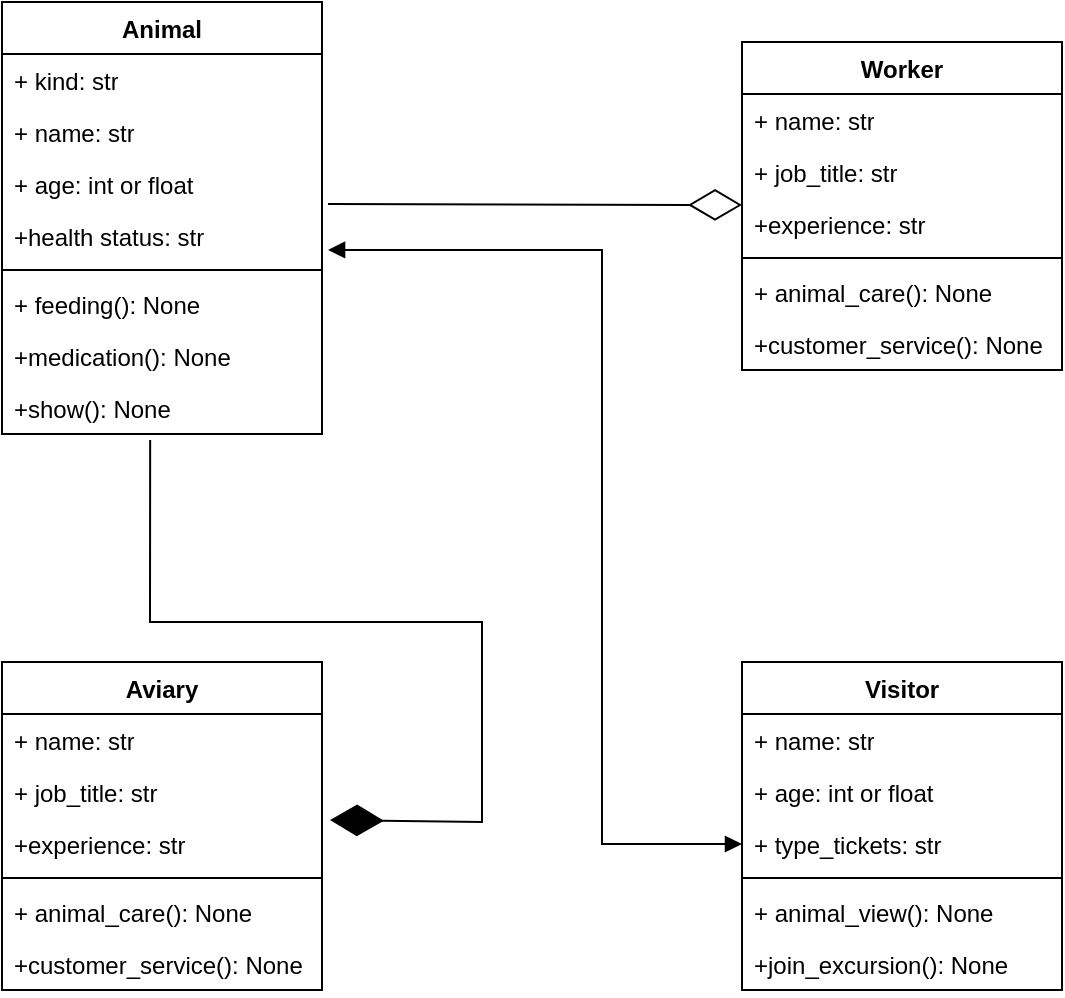 <mxfile version="21.6.9" type="device">
  <diagram name="Страница — 1" id="c42e4jN2FvZJJ2qqmlPi">
    <mxGraphModel dx="2074" dy="1118" grid="1" gridSize="10" guides="1" tooltips="1" connect="1" arrows="1" fold="1" page="1" pageScale="1" pageWidth="827" pageHeight="1169" math="0" shadow="0">
      <root>
        <mxCell id="0" />
        <mxCell id="1" parent="0" />
        <mxCell id="-pGVIbtemVwRRD9HGbn2-1" value="Animal" style="swimlane;fontStyle=1;align=center;verticalAlign=top;childLayout=stackLayout;horizontal=1;startSize=26;horizontalStack=0;resizeParent=1;resizeParentMax=0;resizeLast=0;collapsible=1;marginBottom=0;whiteSpace=wrap;html=1;" parent="1" vertex="1">
          <mxGeometry x="140" y="310" width="160" height="216" as="geometry" />
        </mxCell>
        <mxCell id="-pGVIbtemVwRRD9HGbn2-2" value="+ kind: str" style="text;strokeColor=none;fillColor=none;align=left;verticalAlign=top;spacingLeft=4;spacingRight=4;overflow=hidden;rotatable=0;points=[[0,0.5],[1,0.5]];portConstraint=eastwest;whiteSpace=wrap;html=1;" parent="-pGVIbtemVwRRD9HGbn2-1" vertex="1">
          <mxGeometry y="26" width="160" height="26" as="geometry" />
        </mxCell>
        <mxCell id="yjW0eqXwfAwHCds4fTfV-1" value="+ name: str" style="text;strokeColor=none;fillColor=none;align=left;verticalAlign=top;spacingLeft=4;spacingRight=4;overflow=hidden;rotatable=0;points=[[0,0.5],[1,0.5]];portConstraint=eastwest;whiteSpace=wrap;html=1;" vertex="1" parent="-pGVIbtemVwRRD9HGbn2-1">
          <mxGeometry y="52" width="160" height="26" as="geometry" />
        </mxCell>
        <mxCell id="yjW0eqXwfAwHCds4fTfV-2" value="+ age: int or float" style="text;strokeColor=none;fillColor=none;align=left;verticalAlign=top;spacingLeft=4;spacingRight=4;overflow=hidden;rotatable=0;points=[[0,0.5],[1,0.5]];portConstraint=eastwest;whiteSpace=wrap;html=1;" vertex="1" parent="-pGVIbtemVwRRD9HGbn2-1">
          <mxGeometry y="78" width="160" height="26" as="geometry" />
        </mxCell>
        <mxCell id="yjW0eqXwfAwHCds4fTfV-3" value="+health status&lt;span style=&quot;background-color: initial;&quot;&gt;: str&lt;/span&gt;" style="text;strokeColor=none;fillColor=none;align=left;verticalAlign=top;spacingLeft=4;spacingRight=4;overflow=hidden;rotatable=0;points=[[0,0.5],[1,0.5]];portConstraint=eastwest;whiteSpace=wrap;html=1;" vertex="1" parent="-pGVIbtemVwRRD9HGbn2-1">
          <mxGeometry y="104" width="160" height="26" as="geometry" />
        </mxCell>
        <mxCell id="-pGVIbtemVwRRD9HGbn2-3" value="" style="line;strokeWidth=1;fillColor=none;align=left;verticalAlign=middle;spacingTop=-1;spacingLeft=3;spacingRight=3;rotatable=0;labelPosition=right;points=[];portConstraint=eastwest;strokeColor=inherit;" parent="-pGVIbtemVwRRD9HGbn2-1" vertex="1">
          <mxGeometry y="130" width="160" height="8" as="geometry" />
        </mxCell>
        <mxCell id="-pGVIbtemVwRRD9HGbn2-4" value="+ feeding(): None" style="text;strokeColor=none;fillColor=none;align=left;verticalAlign=top;spacingLeft=4;spacingRight=4;overflow=hidden;rotatable=0;points=[[0,0.5],[1,0.5]];portConstraint=eastwest;whiteSpace=wrap;html=1;" parent="-pGVIbtemVwRRD9HGbn2-1" vertex="1">
          <mxGeometry y="138" width="160" height="26" as="geometry" />
        </mxCell>
        <mxCell id="yjW0eqXwfAwHCds4fTfV-4" value="+medication&lt;span style=&quot;background-color: initial;&quot;&gt;(): None&lt;/span&gt;" style="text;strokeColor=none;fillColor=none;align=left;verticalAlign=top;spacingLeft=4;spacingRight=4;overflow=hidden;rotatable=0;points=[[0,0.5],[1,0.5]];portConstraint=eastwest;whiteSpace=wrap;html=1;" vertex="1" parent="-pGVIbtemVwRRD9HGbn2-1">
          <mxGeometry y="164" width="160" height="26" as="geometry" />
        </mxCell>
        <mxCell id="yjW0eqXwfAwHCds4fTfV-5" value="+show&lt;span style=&quot;background-color: initial;&quot;&gt;(): None&lt;/span&gt;" style="text;strokeColor=none;fillColor=none;align=left;verticalAlign=top;spacingLeft=4;spacingRight=4;overflow=hidden;rotatable=0;points=[[0,0.5],[1,0.5]];portConstraint=eastwest;whiteSpace=wrap;html=1;" vertex="1" parent="-pGVIbtemVwRRD9HGbn2-1">
          <mxGeometry y="190" width="160" height="26" as="geometry" />
        </mxCell>
        <mxCell id="yjW0eqXwfAwHCds4fTfV-6" value="Worker" style="swimlane;fontStyle=1;align=center;verticalAlign=top;childLayout=stackLayout;horizontal=1;startSize=26;horizontalStack=0;resizeParent=1;resizeParentMax=0;resizeLast=0;collapsible=1;marginBottom=0;whiteSpace=wrap;html=1;" vertex="1" parent="1">
          <mxGeometry x="510" y="330" width="160" height="164" as="geometry" />
        </mxCell>
        <mxCell id="yjW0eqXwfAwHCds4fTfV-8" value="+ name: str" style="text;strokeColor=none;fillColor=none;align=left;verticalAlign=top;spacingLeft=4;spacingRight=4;overflow=hidden;rotatable=0;points=[[0,0.5],[1,0.5]];portConstraint=eastwest;whiteSpace=wrap;html=1;" vertex="1" parent="yjW0eqXwfAwHCds4fTfV-6">
          <mxGeometry y="26" width="160" height="26" as="geometry" />
        </mxCell>
        <mxCell id="yjW0eqXwfAwHCds4fTfV-9" value="+ job_title: str" style="text;strokeColor=none;fillColor=none;align=left;verticalAlign=top;spacingLeft=4;spacingRight=4;overflow=hidden;rotatable=0;points=[[0,0.5],[1,0.5]];portConstraint=eastwest;whiteSpace=wrap;html=1;" vertex="1" parent="yjW0eqXwfAwHCds4fTfV-6">
          <mxGeometry y="52" width="160" height="26" as="geometry" />
        </mxCell>
        <mxCell id="yjW0eqXwfAwHCds4fTfV-10" value="+experience&lt;span style=&quot;background-color: initial;&quot;&gt;: str&lt;/span&gt;" style="text;strokeColor=none;fillColor=none;align=left;verticalAlign=top;spacingLeft=4;spacingRight=4;overflow=hidden;rotatable=0;points=[[0,0.5],[1,0.5]];portConstraint=eastwest;whiteSpace=wrap;html=1;" vertex="1" parent="yjW0eqXwfAwHCds4fTfV-6">
          <mxGeometry y="78" width="160" height="26" as="geometry" />
        </mxCell>
        <mxCell id="yjW0eqXwfAwHCds4fTfV-11" value="" style="line;strokeWidth=1;fillColor=none;align=left;verticalAlign=middle;spacingTop=-1;spacingLeft=3;spacingRight=3;rotatable=0;labelPosition=right;points=[];portConstraint=eastwest;strokeColor=inherit;" vertex="1" parent="yjW0eqXwfAwHCds4fTfV-6">
          <mxGeometry y="104" width="160" height="8" as="geometry" />
        </mxCell>
        <mxCell id="yjW0eqXwfAwHCds4fTfV-12" value="+ animal_care(): None" style="text;strokeColor=none;fillColor=none;align=left;verticalAlign=top;spacingLeft=4;spacingRight=4;overflow=hidden;rotatable=0;points=[[0,0.5],[1,0.5]];portConstraint=eastwest;whiteSpace=wrap;html=1;" vertex="1" parent="yjW0eqXwfAwHCds4fTfV-6">
          <mxGeometry y="112" width="160" height="26" as="geometry" />
        </mxCell>
        <mxCell id="yjW0eqXwfAwHCds4fTfV-13" value="+customer_service&lt;span style=&quot;background-color: initial;&quot;&gt;(): None&lt;/span&gt;" style="text;strokeColor=none;fillColor=none;align=left;verticalAlign=top;spacingLeft=4;spacingRight=4;overflow=hidden;rotatable=0;points=[[0,0.5],[1,0.5]];portConstraint=eastwest;whiteSpace=wrap;html=1;" vertex="1" parent="yjW0eqXwfAwHCds4fTfV-6">
          <mxGeometry y="138" width="160" height="26" as="geometry" />
        </mxCell>
        <mxCell id="yjW0eqXwfAwHCds4fTfV-15" value="Aviary" style="swimlane;fontStyle=1;align=center;verticalAlign=top;childLayout=stackLayout;horizontal=1;startSize=26;horizontalStack=0;resizeParent=1;resizeParentMax=0;resizeLast=0;collapsible=1;marginBottom=0;whiteSpace=wrap;html=1;" vertex="1" parent="1">
          <mxGeometry x="140" y="640" width="160" height="164" as="geometry" />
        </mxCell>
        <mxCell id="yjW0eqXwfAwHCds4fTfV-16" value="+ name: str" style="text;strokeColor=none;fillColor=none;align=left;verticalAlign=top;spacingLeft=4;spacingRight=4;overflow=hidden;rotatable=0;points=[[0,0.5],[1,0.5]];portConstraint=eastwest;whiteSpace=wrap;html=1;" vertex="1" parent="yjW0eqXwfAwHCds4fTfV-15">
          <mxGeometry y="26" width="160" height="26" as="geometry" />
        </mxCell>
        <mxCell id="yjW0eqXwfAwHCds4fTfV-17" value="+ job_title: str" style="text;strokeColor=none;fillColor=none;align=left;verticalAlign=top;spacingLeft=4;spacingRight=4;overflow=hidden;rotatable=0;points=[[0,0.5],[1,0.5]];portConstraint=eastwest;whiteSpace=wrap;html=1;" vertex="1" parent="yjW0eqXwfAwHCds4fTfV-15">
          <mxGeometry y="52" width="160" height="26" as="geometry" />
        </mxCell>
        <mxCell id="yjW0eqXwfAwHCds4fTfV-18" value="+experience&lt;span style=&quot;background-color: initial;&quot;&gt;: str&lt;/span&gt;" style="text;strokeColor=none;fillColor=none;align=left;verticalAlign=top;spacingLeft=4;spacingRight=4;overflow=hidden;rotatable=0;points=[[0,0.5],[1,0.5]];portConstraint=eastwest;whiteSpace=wrap;html=1;" vertex="1" parent="yjW0eqXwfAwHCds4fTfV-15">
          <mxGeometry y="78" width="160" height="26" as="geometry" />
        </mxCell>
        <mxCell id="yjW0eqXwfAwHCds4fTfV-19" value="" style="line;strokeWidth=1;fillColor=none;align=left;verticalAlign=middle;spacingTop=-1;spacingLeft=3;spacingRight=3;rotatable=0;labelPosition=right;points=[];portConstraint=eastwest;strokeColor=inherit;" vertex="1" parent="yjW0eqXwfAwHCds4fTfV-15">
          <mxGeometry y="104" width="160" height="8" as="geometry" />
        </mxCell>
        <mxCell id="yjW0eqXwfAwHCds4fTfV-20" value="+ animal_care(): None" style="text;strokeColor=none;fillColor=none;align=left;verticalAlign=top;spacingLeft=4;spacingRight=4;overflow=hidden;rotatable=0;points=[[0,0.5],[1,0.5]];portConstraint=eastwest;whiteSpace=wrap;html=1;" vertex="1" parent="yjW0eqXwfAwHCds4fTfV-15">
          <mxGeometry y="112" width="160" height="26" as="geometry" />
        </mxCell>
        <mxCell id="yjW0eqXwfAwHCds4fTfV-21" value="+customer_service&lt;span style=&quot;background-color: initial;&quot;&gt;(): None&lt;/span&gt;" style="text;strokeColor=none;fillColor=none;align=left;verticalAlign=top;spacingLeft=4;spacingRight=4;overflow=hidden;rotatable=0;points=[[0,0.5],[1,0.5]];portConstraint=eastwest;whiteSpace=wrap;html=1;" vertex="1" parent="yjW0eqXwfAwHCds4fTfV-15">
          <mxGeometry y="138" width="160" height="26" as="geometry" />
        </mxCell>
        <mxCell id="yjW0eqXwfAwHCds4fTfV-22" value="Visitor" style="swimlane;fontStyle=1;align=center;verticalAlign=top;childLayout=stackLayout;horizontal=1;startSize=26;horizontalStack=0;resizeParent=1;resizeParentMax=0;resizeLast=0;collapsible=1;marginBottom=0;whiteSpace=wrap;html=1;" vertex="1" parent="1">
          <mxGeometry x="510" y="640" width="160" height="164" as="geometry" />
        </mxCell>
        <mxCell id="yjW0eqXwfAwHCds4fTfV-23" value="+ name: str" style="text;strokeColor=none;fillColor=none;align=left;verticalAlign=top;spacingLeft=4;spacingRight=4;overflow=hidden;rotatable=0;points=[[0,0.5],[1,0.5]];portConstraint=eastwest;whiteSpace=wrap;html=1;" vertex="1" parent="yjW0eqXwfAwHCds4fTfV-22">
          <mxGeometry y="26" width="160" height="26" as="geometry" />
        </mxCell>
        <mxCell id="yjW0eqXwfAwHCds4fTfV-30" value="+ age: int or float" style="text;strokeColor=none;fillColor=none;align=left;verticalAlign=top;spacingLeft=4;spacingRight=4;overflow=hidden;rotatable=0;points=[[0,0.5],[1,0.5]];portConstraint=eastwest;whiteSpace=wrap;html=1;" vertex="1" parent="yjW0eqXwfAwHCds4fTfV-22">
          <mxGeometry y="52" width="160" height="26" as="geometry" />
        </mxCell>
        <mxCell id="yjW0eqXwfAwHCds4fTfV-24" value="+ type_tickets: str" style="text;strokeColor=none;fillColor=none;align=left;verticalAlign=top;spacingLeft=4;spacingRight=4;overflow=hidden;rotatable=0;points=[[0,0.5],[1,0.5]];portConstraint=eastwest;whiteSpace=wrap;html=1;" vertex="1" parent="yjW0eqXwfAwHCds4fTfV-22">
          <mxGeometry y="78" width="160" height="26" as="geometry" />
        </mxCell>
        <mxCell id="yjW0eqXwfAwHCds4fTfV-26" value="" style="line;strokeWidth=1;fillColor=none;align=left;verticalAlign=middle;spacingTop=-1;spacingLeft=3;spacingRight=3;rotatable=0;labelPosition=right;points=[];portConstraint=eastwest;strokeColor=inherit;" vertex="1" parent="yjW0eqXwfAwHCds4fTfV-22">
          <mxGeometry y="104" width="160" height="8" as="geometry" />
        </mxCell>
        <mxCell id="yjW0eqXwfAwHCds4fTfV-27" value="+ animal_view(): None" style="text;strokeColor=none;fillColor=none;align=left;verticalAlign=top;spacingLeft=4;spacingRight=4;overflow=hidden;rotatable=0;points=[[0,0.5],[1,0.5]];portConstraint=eastwest;whiteSpace=wrap;html=1;" vertex="1" parent="yjW0eqXwfAwHCds4fTfV-22">
          <mxGeometry y="112" width="160" height="26" as="geometry" />
        </mxCell>
        <mxCell id="yjW0eqXwfAwHCds4fTfV-28" value="+join_excursion&lt;span style=&quot;background-color: initial;&quot;&gt;(): None&lt;/span&gt;" style="text;strokeColor=none;fillColor=none;align=left;verticalAlign=top;spacingLeft=4;spacingRight=4;overflow=hidden;rotatable=0;points=[[0,0.5],[1,0.5]];portConstraint=eastwest;whiteSpace=wrap;html=1;" vertex="1" parent="yjW0eqXwfAwHCds4fTfV-22">
          <mxGeometry y="138" width="160" height="26" as="geometry" />
        </mxCell>
        <mxCell id="yjW0eqXwfAwHCds4fTfV-32" value="" style="endArrow=diamondThin;endFill=0;endSize=24;html=1;rounded=0;exitX=1.019;exitY=-0.115;exitDx=0;exitDy=0;exitPerimeter=0;" edge="1" parent="1" source="yjW0eqXwfAwHCds4fTfV-3">
          <mxGeometry width="160" relative="1" as="geometry">
            <mxPoint x="350" y="411.5" as="sourcePoint" />
            <mxPoint x="510" y="411.5" as="targetPoint" />
          </mxGeometry>
        </mxCell>
        <mxCell id="yjW0eqXwfAwHCds4fTfV-33" value="" style="endArrow=diamondThin;endFill=1;endSize=24;html=1;rounded=0;entryX=1.025;entryY=0.038;entryDx=0;entryDy=0;entryPerimeter=0;exitX=0.463;exitY=1.115;exitDx=0;exitDy=0;exitPerimeter=0;" edge="1" parent="1" source="yjW0eqXwfAwHCds4fTfV-5" target="yjW0eqXwfAwHCds4fTfV-18">
          <mxGeometry width="160" relative="1" as="geometry">
            <mxPoint x="400" y="719" as="sourcePoint" />
            <mxPoint x="490" y="820" as="targetPoint" />
            <Array as="points">
              <mxPoint x="214" y="620" />
              <mxPoint x="380" y="620" />
              <mxPoint x="380" y="720" />
            </Array>
          </mxGeometry>
        </mxCell>
        <mxCell id="yjW0eqXwfAwHCds4fTfV-34" value="" style="endArrow=block;startArrow=block;endFill=1;startFill=1;html=1;rounded=0;entryX=0;entryY=0.5;entryDx=0;entryDy=0;exitX=1.019;exitY=0.769;exitDx=0;exitDy=0;exitPerimeter=0;" edge="1" parent="1" source="yjW0eqXwfAwHCds4fTfV-3" target="yjW0eqXwfAwHCds4fTfV-24">
          <mxGeometry width="160" relative="1" as="geometry">
            <mxPoint x="330" y="820" as="sourcePoint" />
            <mxPoint x="490" y="820" as="targetPoint" />
            <Array as="points">
              <mxPoint x="440" y="434" />
              <mxPoint x="440" y="731" />
            </Array>
          </mxGeometry>
        </mxCell>
      </root>
    </mxGraphModel>
  </diagram>
</mxfile>
